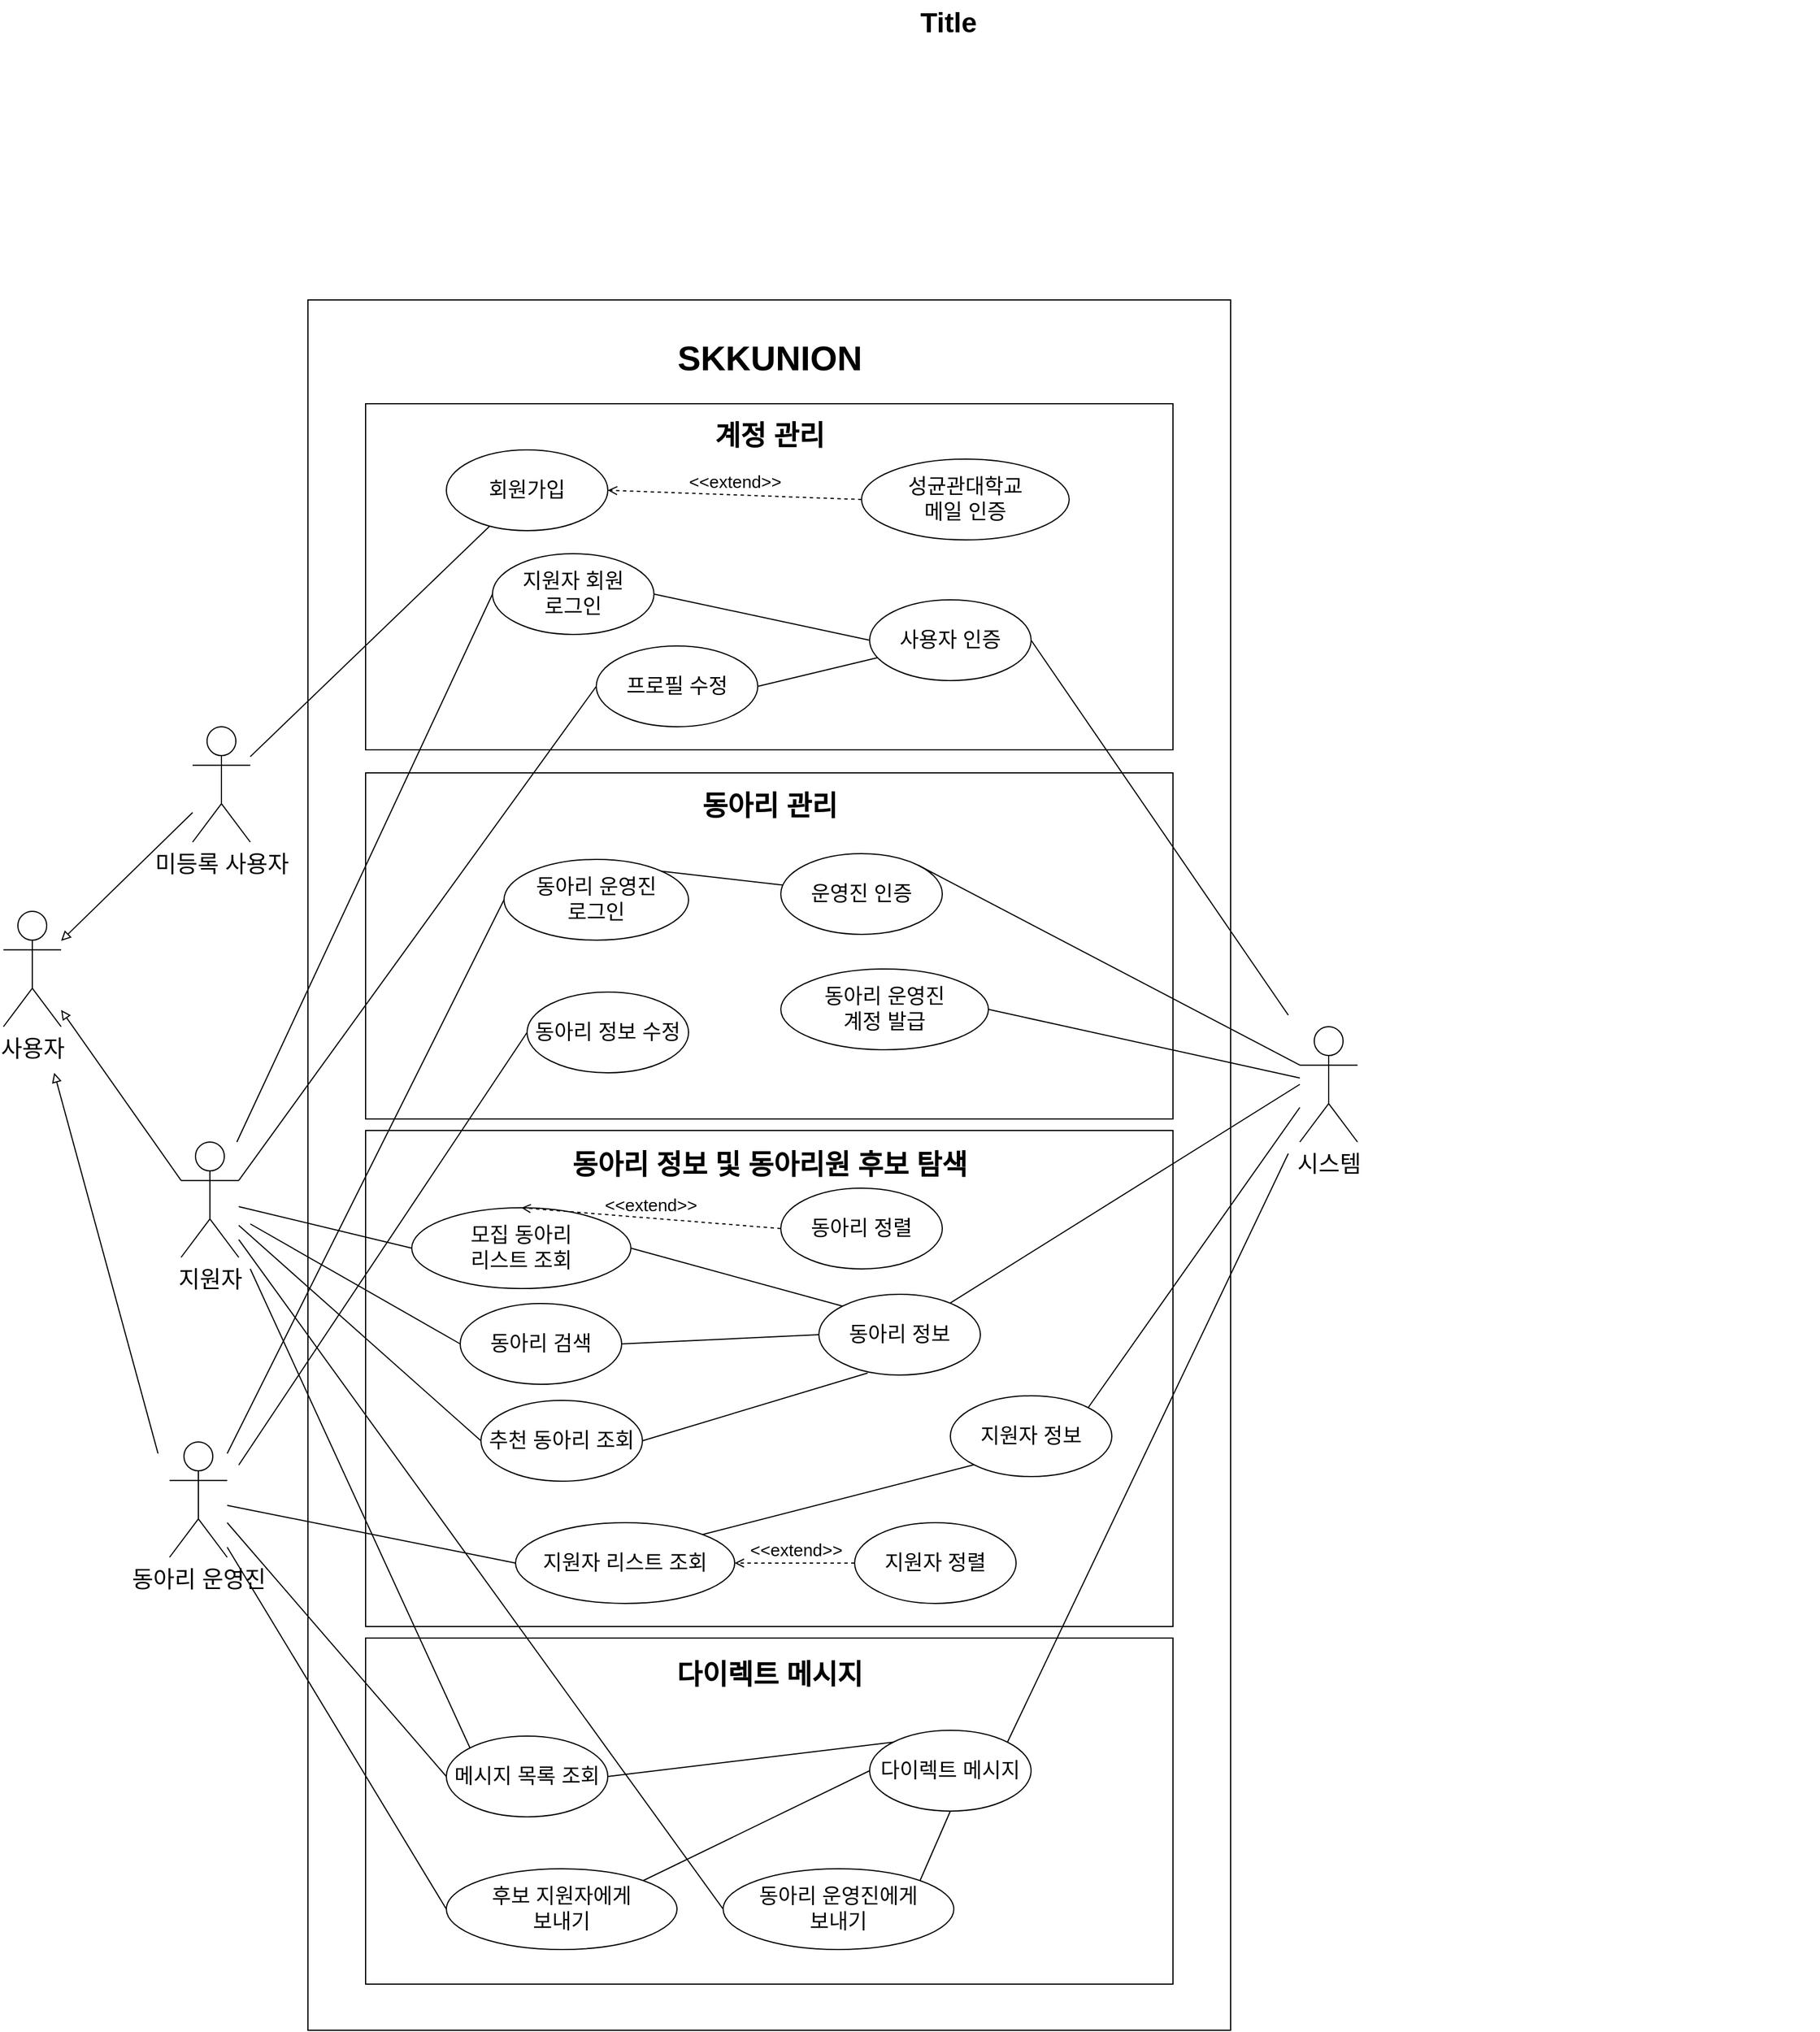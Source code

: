 <mxfile version="22.0.8" type="github">
  <diagram name="Page-1" id="929967ad-93f9-6ef4-fab6-5d389245f69c">
    <mxGraphModel dx="1865" dy="1189" grid="1" gridSize="10" guides="1" tooltips="1" connect="1" arrows="1" fold="1" page="1" pageScale="1.5" pageWidth="1169" pageHeight="826" background="none" math="0" shadow="0">
      <root>
        <mxCell id="0" style=";html=1;" />
        <mxCell id="1" style=";html=1;" parent="0" />
        <mxCell id="1672d66443f91eb5-23" value="Title" style="text;strokeColor=none;fillColor=none;html=1;fontSize=24;fontStyle=1;verticalAlign=middle;align=center;" parent="1" vertex="1">
          <mxGeometry x="120" y="40" width="1510" height="40" as="geometry" />
        </mxCell>
        <mxCell id="likXTlJJLtv1iGbb97qb-2" value="" style="rounded=0;whiteSpace=wrap;html=1;" vertex="1" parent="1">
          <mxGeometry x="320" y="300" width="800" height="1500" as="geometry" />
        </mxCell>
        <mxCell id="likXTlJJLtv1iGbb97qb-3" value="사용자" style="shape=umlActor;verticalLabelPosition=bottom;verticalAlign=top;html=1;fontSize=20;" vertex="1" parent="1">
          <mxGeometry x="56" y="830" width="50" height="100" as="geometry" />
        </mxCell>
        <mxCell id="likXTlJJLtv1iGbb97qb-4" value="지원자" style="shape=umlActor;verticalLabelPosition=bottom;verticalAlign=top;html=1;fontSize=20;" vertex="1" parent="1">
          <mxGeometry x="210" y="1030" width="50" height="100" as="geometry" />
        </mxCell>
        <mxCell id="likXTlJJLtv1iGbb97qb-6" value="동아리 운영진" style="shape=umlActor;verticalLabelPosition=bottom;verticalAlign=top;html=1;fontSize=20;" vertex="1" parent="1">
          <mxGeometry x="200" y="1290" width="50" height="100" as="geometry" />
        </mxCell>
        <mxCell id="likXTlJJLtv1iGbb97qb-7" value="" style="rounded=0;whiteSpace=wrap;html=1;imageWidth=24;imageHeight=24;" vertex="1" parent="1">
          <mxGeometry x="370" y="390" width="700" height="300" as="geometry" />
        </mxCell>
        <mxCell id="likXTlJJLtv1iGbb97qb-8" value="&lt;font style=&quot;font-size: 30px;&quot;&gt;SKKUNION&lt;/font&gt;" style="text;strokeColor=none;fillColor=none;html=1;fontSize=24;fontStyle=1;verticalAlign=middle;align=center;" vertex="1" parent="1">
          <mxGeometry x="670" y="330" width="100" height="40" as="geometry" />
        </mxCell>
        <mxCell id="likXTlJJLtv1iGbb97qb-9" value="계정 관리" style="text;strokeColor=none;fillColor=none;html=1;fontSize=24;fontStyle=1;verticalAlign=middle;align=center;" vertex="1" parent="1">
          <mxGeometry x="670" y="398" width="100" height="40" as="geometry" />
        </mxCell>
        <mxCell id="likXTlJJLtv1iGbb97qb-10" value="" style="rounded=0;whiteSpace=wrap;html=1;imageWidth=24;imageHeight=24;" vertex="1" parent="1">
          <mxGeometry x="370" y="710" width="700" height="300" as="geometry" />
        </mxCell>
        <mxCell id="likXTlJJLtv1iGbb97qb-11" value="동아리 관리" style="text;strokeColor=none;fillColor=none;html=1;fontSize=24;fontStyle=1;verticalAlign=middle;align=center;" vertex="1" parent="1">
          <mxGeometry x="670" y="719" width="100" height="40" as="geometry" />
        </mxCell>
        <mxCell id="likXTlJJLtv1iGbb97qb-12" value="" style="rounded=0;whiteSpace=wrap;html=1;imageWidth=24;imageHeight=24;" vertex="1" parent="1">
          <mxGeometry x="370" y="1020" width="700" height="430" as="geometry" />
        </mxCell>
        <mxCell id="likXTlJJLtv1iGbb97qb-14" value="" style="rounded=0;whiteSpace=wrap;html=1;imageWidth=24;imageHeight=24;" vertex="1" parent="1">
          <mxGeometry x="370" y="1460" width="700" height="300" as="geometry" />
        </mxCell>
        <mxCell id="likXTlJJLtv1iGbb97qb-19" value="회원가입" style="ellipse;whiteSpace=wrap;html=1;fontSize=18;" vertex="1" parent="1">
          <mxGeometry x="440" y="430" width="140" height="70" as="geometry" />
        </mxCell>
        <mxCell id="likXTlJJLtv1iGbb97qb-52" style="rounded=0;orthogonalLoop=1;jettySize=auto;html=1;exitX=1;exitY=0.5;exitDx=0;exitDy=0;entryX=0;entryY=0.5;entryDx=0;entryDy=0;endArrow=none;endFill=0;" edge="1" parent="1" source="likXTlJJLtv1iGbb97qb-20" target="likXTlJJLtv1iGbb97qb-51">
          <mxGeometry relative="1" as="geometry" />
        </mxCell>
        <mxCell id="likXTlJJLtv1iGbb97qb-20" value="지원자 회원&lt;br&gt;로그인" style="ellipse;whiteSpace=wrap;html=1;fontSize=18;" vertex="1" parent="1">
          <mxGeometry x="480" y="520" width="140" height="70" as="geometry" />
        </mxCell>
        <mxCell id="likXTlJJLtv1iGbb97qb-21" value="프로필 수정" style="ellipse;whiteSpace=wrap;html=1;fontSize=18;" vertex="1" parent="1">
          <mxGeometry x="570" y="600" width="140" height="70" as="geometry" />
        </mxCell>
        <mxCell id="likXTlJJLtv1iGbb97qb-22" value="성균관대학교&lt;br&gt;메일 인증" style="ellipse;whiteSpace=wrap;html=1;fontSize=18;" vertex="1" parent="1">
          <mxGeometry x="800" y="438" width="180" height="70" as="geometry" />
        </mxCell>
        <mxCell id="likXTlJJLtv1iGbb97qb-23" value="동아리 운영진&lt;br&gt;계정 발급" style="ellipse;whiteSpace=wrap;html=1;fontSize=18;" vertex="1" parent="1">
          <mxGeometry x="730" y="880" width="180" height="70" as="geometry" />
        </mxCell>
        <mxCell id="likXTlJJLtv1iGbb97qb-24" value="동아리 운영진&lt;br&gt;로그인" style="ellipse;whiteSpace=wrap;html=1;fontSize=18;" vertex="1" parent="1">
          <mxGeometry x="490" y="785" width="160" height="70" as="geometry" />
        </mxCell>
        <mxCell id="likXTlJJLtv1iGbb97qb-25" value="동아리 정보 수정" style="ellipse;whiteSpace=wrap;html=1;fontSize=18;" vertex="1" parent="1">
          <mxGeometry x="510" y="900" width="140" height="70" as="geometry" />
        </mxCell>
        <mxCell id="likXTlJJLtv1iGbb97qb-26" value="모집 동아리&lt;br&gt;리스트 조회" style="ellipse;whiteSpace=wrap;html=1;fontSize=18;" vertex="1" parent="1">
          <mxGeometry x="410" y="1087" width="190" height="70" as="geometry" />
        </mxCell>
        <mxCell id="likXTlJJLtv1iGbb97qb-27" value="지원자 리스트 조회" style="ellipse;whiteSpace=wrap;html=1;fontSize=18;" vertex="1" parent="1">
          <mxGeometry x="500" y="1360" width="190" height="70" as="geometry" />
        </mxCell>
        <mxCell id="likXTlJJLtv1iGbb97qb-28" value="추천 동아리 조회" style="ellipse;whiteSpace=wrap;html=1;fontSize=18;" vertex="1" parent="1">
          <mxGeometry x="470" y="1254" width="140" height="70" as="geometry" />
        </mxCell>
        <mxCell id="likXTlJJLtv1iGbb97qb-29" value="동아리 운영진에게&lt;br&gt;보내기" style="ellipse;whiteSpace=wrap;html=1;fontSize=18;" vertex="1" parent="1">
          <mxGeometry x="680" y="1660" width="200" height="70" as="geometry" />
        </mxCell>
        <mxCell id="likXTlJJLtv1iGbb97qb-30" value="후보 지원자에게&lt;br&gt;보내기" style="ellipse;whiteSpace=wrap;html=1;fontSize=18;" vertex="1" parent="1">
          <mxGeometry x="440" y="1660" width="200" height="70" as="geometry" />
        </mxCell>
        <mxCell id="likXTlJJLtv1iGbb97qb-31" value="메시지 목록 조회" style="ellipse;whiteSpace=wrap;html=1;fontSize=18;" vertex="1" parent="1">
          <mxGeometry x="440" y="1545" width="140" height="70" as="geometry" />
        </mxCell>
        <mxCell id="likXTlJJLtv1iGbb97qb-35" style="orthogonalLoop=1;jettySize=auto;html=1;strokeColor=default;rounded=0;endArrow=block;endFill=0;" edge="1" parent="1" source="likXTlJJLtv1iGbb97qb-34" target="likXTlJJLtv1iGbb97qb-3">
          <mxGeometry relative="1" as="geometry" />
        </mxCell>
        <mxCell id="likXTlJJLtv1iGbb97qb-34" value="미등록 사용자" style="shape=umlActor;verticalLabelPosition=bottom;verticalAlign=top;html=1;fontSize=20;" vertex="1" parent="1">
          <mxGeometry x="220" y="670" width="50" height="100" as="geometry" />
        </mxCell>
        <mxCell id="likXTlJJLtv1iGbb97qb-37" style="orthogonalLoop=1;jettySize=auto;html=1;strokeColor=default;rounded=0;endArrow=block;endFill=0;exitX=0;exitY=0.333;exitDx=0;exitDy=0;exitPerimeter=0;" edge="1" parent="1" source="likXTlJJLtv1iGbb97qb-4" target="likXTlJJLtv1iGbb97qb-3">
          <mxGeometry relative="1" as="geometry">
            <mxPoint x="360" y="604" as="sourcePoint" />
            <mxPoint x="210" y="610" as="targetPoint" />
          </mxGeometry>
        </mxCell>
        <mxCell id="likXTlJJLtv1iGbb97qb-38" style="orthogonalLoop=1;jettySize=auto;html=1;strokeColor=default;rounded=0;endArrow=block;endFill=0;" edge="1" parent="1">
          <mxGeometry relative="1" as="geometry">
            <mxPoint x="190" y="1300" as="sourcePoint" />
            <mxPoint x="100" y="970" as="targetPoint" />
          </mxGeometry>
        </mxCell>
        <mxCell id="likXTlJJLtv1iGbb97qb-39" value="시스템" style="shape=umlActor;verticalLabelPosition=bottom;verticalAlign=top;html=1;fontSize=20;" vertex="1" parent="1">
          <mxGeometry x="1180" y="930" width="50" height="100" as="geometry" />
        </mxCell>
        <mxCell id="likXTlJJLtv1iGbb97qb-43" style="rounded=0;orthogonalLoop=1;jettySize=auto;html=1;entryX=0;entryY=0.5;entryDx=0;entryDy=0;endArrow=none;endFill=0;" edge="1" parent="1" source="likXTlJJLtv1iGbb97qb-4" target="likXTlJJLtv1iGbb97qb-20">
          <mxGeometry relative="1" as="geometry" />
        </mxCell>
        <mxCell id="likXTlJJLtv1iGbb97qb-42" style="orthogonalLoop=1;jettySize=auto;html=1;strokeColor=default;rounded=0;endArrow=none;endFill=0;" edge="1" parent="1" source="likXTlJJLtv1iGbb97qb-19" target="likXTlJJLtv1iGbb97qb-34">
          <mxGeometry relative="1" as="geometry">
            <mxPoint x="500" y="450" as="sourcePoint" />
            <mxPoint x="330" y="492" as="targetPoint" />
          </mxGeometry>
        </mxCell>
        <mxCell id="likXTlJJLtv1iGbb97qb-47" value="&amp;lt;&amp;lt;extend&amp;gt;&amp;gt;" style="html=1;verticalAlign=bottom;labelBackgroundColor=none;endArrow=open;endFill=0;dashed=1;rounded=0;exitX=0;exitY=0.5;exitDx=0;exitDy=0;entryX=1;entryY=0.5;entryDx=0;entryDy=0;fontSize=15;" edge="1" parent="1" source="likXTlJJLtv1iGbb97qb-22" target="likXTlJJLtv1iGbb97qb-19">
          <mxGeometry x="0.0" width="160" relative="1" as="geometry">
            <mxPoint x="440" y="680" as="sourcePoint" />
            <mxPoint x="600" y="680" as="targetPoint" />
            <mxPoint as="offset" />
          </mxGeometry>
        </mxCell>
        <mxCell id="likXTlJJLtv1iGbb97qb-49" value="" style="html=1;endArrow=none;elbow=vertical;rounded=0;entryX=0;entryY=0.5;entryDx=0;entryDy=0;exitX=1;exitY=0.333;exitDx=0;exitDy=0;exitPerimeter=0;" edge="1" parent="1" source="likXTlJJLtv1iGbb97qb-4" target="likXTlJJLtv1iGbb97qb-21">
          <mxGeometry width="160" relative="1" as="geometry">
            <mxPoint x="290" y="920" as="sourcePoint" />
            <mxPoint x="600" y="680" as="targetPoint" />
          </mxGeometry>
        </mxCell>
        <mxCell id="likXTlJJLtv1iGbb97qb-50" value="" style="html=1;endArrow=none;elbow=vertical;rounded=0;exitX=1;exitY=0.5;exitDx=0;exitDy=0;" edge="1" parent="1" source="likXTlJJLtv1iGbb97qb-51">
          <mxGeometry width="160" relative="1" as="geometry">
            <mxPoint x="294" y="707" as="sourcePoint" />
            <mxPoint x="1170" y="920" as="targetPoint" />
          </mxGeometry>
        </mxCell>
        <mxCell id="likXTlJJLtv1iGbb97qb-51" value="사용자 인증" style="ellipse;whiteSpace=wrap;html=1;fontSize=18;" vertex="1" parent="1">
          <mxGeometry x="807" y="560" width="140" height="70" as="geometry" />
        </mxCell>
        <mxCell id="likXTlJJLtv1iGbb97qb-53" style="rounded=0;orthogonalLoop=1;jettySize=auto;html=1;exitX=1;exitY=0.5;exitDx=0;exitDy=0;endArrow=none;endFill=0;" edge="1" parent="1" source="likXTlJJLtv1iGbb97qb-21" target="likXTlJJLtv1iGbb97qb-51">
          <mxGeometry relative="1" as="geometry">
            <mxPoint x="660" y="575" as="sourcePoint" />
            <mxPoint x="730" y="605" as="targetPoint" />
          </mxGeometry>
        </mxCell>
        <mxCell id="likXTlJJLtv1iGbb97qb-54" value="운영진 인증" style="ellipse;whiteSpace=wrap;html=1;fontSize=18;" vertex="1" parent="1">
          <mxGeometry x="730" y="780" width="140" height="70" as="geometry" />
        </mxCell>
        <mxCell id="likXTlJJLtv1iGbb97qb-55" value="" style="html=1;endArrow=none;elbow=vertical;rounded=0;entryX=0;entryY=0.5;entryDx=0;entryDy=0;" edge="1" parent="1" target="likXTlJJLtv1iGbb97qb-24">
          <mxGeometry width="160" relative="1" as="geometry">
            <mxPoint x="250" y="1300" as="sourcePoint" />
            <mxPoint x="530" y="665" as="targetPoint" />
          </mxGeometry>
        </mxCell>
        <mxCell id="likXTlJJLtv1iGbb97qb-56" value="" style="html=1;endArrow=none;elbow=vertical;rounded=0;exitX=1;exitY=0;exitDx=0;exitDy=0;" edge="1" parent="1" source="likXTlJJLtv1iGbb97qb-24" target="likXTlJJLtv1iGbb97qb-54">
          <mxGeometry width="160" relative="1" as="geometry">
            <mxPoint x="290" y="850" as="sourcePoint" />
            <mxPoint x="520" y="860" as="targetPoint" />
          </mxGeometry>
        </mxCell>
        <mxCell id="likXTlJJLtv1iGbb97qb-57" value="" style="html=1;endArrow=none;elbow=vertical;rounded=0;entryX=0;entryY=0.5;entryDx=0;entryDy=0;" edge="1" parent="1" target="likXTlJJLtv1iGbb97qb-25">
          <mxGeometry width="160" relative="1" as="geometry">
            <mxPoint x="260" y="1310" as="sourcePoint" />
            <mxPoint x="520" y="860" as="targetPoint" />
          </mxGeometry>
        </mxCell>
        <mxCell id="likXTlJJLtv1iGbb97qb-58" value="" style="html=1;endArrow=none;elbow=vertical;rounded=0;exitX=1;exitY=0.5;exitDx=0;exitDy=0;" edge="1" parent="1" source="likXTlJJLtv1iGbb97qb-23" target="likXTlJJLtv1iGbb97qb-39">
          <mxGeometry width="160" relative="1" as="geometry">
            <mxPoint x="870" y="605" as="sourcePoint" />
            <mxPoint x="988" y="656" as="targetPoint" />
          </mxGeometry>
        </mxCell>
        <mxCell id="likXTlJJLtv1iGbb97qb-59" value="" style="html=1;endArrow=none;elbow=vertical;rounded=0;entryX=0;entryY=0.333;entryDx=0;entryDy=0;exitX=1;exitY=0;exitDx=0;exitDy=0;entryPerimeter=0;" edge="1" parent="1" source="likXTlJJLtv1iGbb97qb-54" target="likXTlJJLtv1iGbb97qb-39">
          <mxGeometry width="160" relative="1" as="geometry">
            <mxPoint x="870" y="605" as="sourcePoint" />
            <mxPoint x="988" y="656" as="targetPoint" />
          </mxGeometry>
        </mxCell>
        <mxCell id="likXTlJJLtv1iGbb97qb-61" value="동아리 정렬" style="ellipse;whiteSpace=wrap;html=1;fontSize=18;" vertex="1" parent="1">
          <mxGeometry x="730" y="1070" width="140" height="70" as="geometry" />
        </mxCell>
        <mxCell id="likXTlJJLtv1iGbb97qb-62" value="지원자 정렬" style="ellipse;whiteSpace=wrap;html=1;fontSize=18;" vertex="1" parent="1">
          <mxGeometry x="794" y="1360" width="140" height="70" as="geometry" />
        </mxCell>
        <mxCell id="likXTlJJLtv1iGbb97qb-64" value="" style="html=1;endArrow=none;elbow=vertical;rounded=0;entryX=0;entryY=0.5;entryDx=0;entryDy=0;" edge="1" parent="1" source="likXTlJJLtv1iGbb97qb-4" target="likXTlJJLtv1iGbb97qb-26">
          <mxGeometry width="160" relative="1" as="geometry">
            <mxPoint x="300" y="940" as="sourcePoint" />
            <mxPoint x="530" y="665" as="targetPoint" />
          </mxGeometry>
        </mxCell>
        <mxCell id="likXTlJJLtv1iGbb97qb-65" value="" style="html=1;endArrow=none;elbow=vertical;rounded=0;entryX=0;entryY=0.5;entryDx=0;entryDy=0;" edge="1" parent="1" source="likXTlJJLtv1iGbb97qb-4" target="likXTlJJLtv1iGbb97qb-28">
          <mxGeometry width="160" relative="1" as="geometry">
            <mxPoint x="290" y="980" as="sourcePoint" />
            <mxPoint x="540" y="1135" as="targetPoint" />
          </mxGeometry>
        </mxCell>
        <mxCell id="likXTlJJLtv1iGbb97qb-67" value="" style="html=1;endArrow=none;elbow=vertical;rounded=0;entryX=0;entryY=0.5;entryDx=0;entryDy=0;" edge="1" parent="1" source="likXTlJJLtv1iGbb97qb-6" target="likXTlJJLtv1iGbb97qb-27">
          <mxGeometry width="160" relative="1" as="geometry">
            <mxPoint x="290" y="1091" as="sourcePoint" />
            <mxPoint x="520" y="945" as="targetPoint" />
          </mxGeometry>
        </mxCell>
        <mxCell id="likXTlJJLtv1iGbb97qb-70" value="&amp;lt;&amp;lt;extend&amp;gt;&amp;gt;" style="html=1;verticalAlign=bottom;labelBackgroundColor=none;endArrow=open;endFill=0;dashed=1;rounded=0;exitX=0;exitY=0.5;exitDx=0;exitDy=0;entryX=0.5;entryY=0;entryDx=0;entryDy=0;fontSize=15;" edge="1" parent="1" source="likXTlJJLtv1iGbb97qb-61" target="likXTlJJLtv1iGbb97qb-26">
          <mxGeometry x="0.0" width="160" relative="1" as="geometry">
            <mxPoint x="720" y="900" as="sourcePoint" />
            <mxPoint x="620" y="880" as="targetPoint" />
            <mxPoint as="offset" />
          </mxGeometry>
        </mxCell>
        <mxCell id="likXTlJJLtv1iGbb97qb-71" value="&amp;lt;&amp;lt;extend&amp;gt;&amp;gt;" style="html=1;verticalAlign=bottom;labelBackgroundColor=none;endArrow=open;endFill=0;dashed=1;rounded=0;exitX=0;exitY=0.5;exitDx=0;exitDy=0;entryX=1;entryY=0.5;entryDx=0;entryDy=0;fontSize=15;" edge="1" parent="1" source="likXTlJJLtv1iGbb97qb-62" target="likXTlJJLtv1iGbb97qb-27">
          <mxGeometry x="-0.005" width="160" relative="1" as="geometry">
            <mxPoint x="770" y="1115" as="sourcePoint" />
            <mxPoint x="680" y="1135" as="targetPoint" />
            <mxPoint as="offset" />
          </mxGeometry>
        </mxCell>
        <mxCell id="likXTlJJLtv1iGbb97qb-72" value="" style="html=1;endArrow=none;elbow=vertical;rounded=0;entryX=0;entryY=0.5;entryDx=0;entryDy=0;" edge="1" parent="1" target="likXTlJJLtv1iGbb97qb-31">
          <mxGeometry width="160" relative="1" as="geometry">
            <mxPoint x="250" y="1360" as="sourcePoint" />
            <mxPoint x="540" y="1295" as="targetPoint" />
          </mxGeometry>
        </mxCell>
        <mxCell id="likXTlJJLtv1iGbb97qb-73" value="" style="html=1;endArrow=none;elbow=vertical;rounded=0;entryX=0;entryY=0;entryDx=0;entryDy=0;" edge="1" parent="1" target="likXTlJJLtv1iGbb97qb-31">
          <mxGeometry width="160" relative="1" as="geometry">
            <mxPoint x="270" y="1140" as="sourcePoint" />
            <mxPoint x="520" y="1465" as="targetPoint" />
          </mxGeometry>
        </mxCell>
        <mxCell id="likXTlJJLtv1iGbb97qb-74" value="" style="html=1;endArrow=none;elbow=vertical;rounded=0;entryX=0;entryY=0.5;entryDx=0;entryDy=0;" edge="1" parent="1" source="likXTlJJLtv1iGbb97qb-4" target="likXTlJJLtv1iGbb97qb-29">
          <mxGeometry width="160" relative="1" as="geometry">
            <mxPoint x="280" y="970" as="sourcePoint" />
            <mxPoint x="541" y="1440" as="targetPoint" />
          </mxGeometry>
        </mxCell>
        <mxCell id="likXTlJJLtv1iGbb97qb-75" value="" style="html=1;endArrow=none;elbow=vertical;rounded=0;entryX=0;entryY=0.5;entryDx=0;entryDy=0;" edge="1" parent="1" source="likXTlJJLtv1iGbb97qb-6" target="likXTlJJLtv1iGbb97qb-30">
          <mxGeometry width="160" relative="1" as="geometry">
            <mxPoint x="240" y="1147" as="sourcePoint" />
            <mxPoint x="520" y="1465" as="targetPoint" />
          </mxGeometry>
        </mxCell>
        <mxCell id="likXTlJJLtv1iGbb97qb-76" value="동아리 검색" style="ellipse;whiteSpace=wrap;html=1;fontSize=18;" vertex="1" parent="1">
          <mxGeometry x="452" y="1170" width="140" height="70" as="geometry" />
        </mxCell>
        <mxCell id="likXTlJJLtv1iGbb97qb-13" value="동아리 정보 및 동아리원 후보 탐색" style="text;strokeColor=none;fillColor=none;html=1;fontSize=24;fontStyle=1;verticalAlign=middle;align=center;" vertex="1" parent="1">
          <mxGeometry x="670" y="1030" width="100" height="40" as="geometry" />
        </mxCell>
        <mxCell id="likXTlJJLtv1iGbb97qb-15" value="다이렉트 메시지" style="text;strokeColor=none;fillColor=none;html=1;fontSize=24;fontStyle=1;verticalAlign=middle;align=center;" vertex="1" parent="1">
          <mxGeometry x="670" y="1472" width="100" height="40" as="geometry" />
        </mxCell>
        <mxCell id="likXTlJJLtv1iGbb97qb-82" value="동아리 정보&lt;br style=&quot;font-size: 18px;&quot;&gt;" style="ellipse;whiteSpace=wrap;html=1;fontSize=18;" vertex="1" parent="1">
          <mxGeometry x="763" y="1162" width="140" height="70" as="geometry" />
        </mxCell>
        <mxCell id="likXTlJJLtv1iGbb97qb-83" value="지원자 정보" style="ellipse;whiteSpace=wrap;html=1;fontSize=18;" vertex="1" parent="1">
          <mxGeometry x="877" y="1250" width="140" height="70" as="geometry" />
        </mxCell>
        <mxCell id="likXTlJJLtv1iGbb97qb-84" value="다이렉트 메시지" style="ellipse;whiteSpace=wrap;html=1;fontSize=18;" vertex="1" parent="1">
          <mxGeometry x="807" y="1540" width="140" height="70" as="geometry" />
        </mxCell>
        <mxCell id="likXTlJJLtv1iGbb97qb-85" value="" style="html=1;endArrow=none;elbow=vertical;rounded=0;entryX=1;entryY=0;entryDx=0;entryDy=0;" edge="1" parent="1" target="likXTlJJLtv1iGbb97qb-84">
          <mxGeometry width="160" relative="1" as="geometry">
            <mxPoint x="1170" y="1040" as="sourcePoint" />
            <mxPoint x="720" y="1675" as="targetPoint" />
          </mxGeometry>
        </mxCell>
        <mxCell id="likXTlJJLtv1iGbb97qb-86" value="" style="html=1;endArrow=none;elbow=vertical;rounded=0;entryX=0;entryY=0;entryDx=0;entryDy=0;exitX=1;exitY=0.5;exitDx=0;exitDy=0;" edge="1" parent="1" source="likXTlJJLtv1iGbb97qb-31" target="likXTlJJLtv1iGbb97qb-84">
          <mxGeometry width="160" relative="1" as="geometry">
            <mxPoint x="260" y="1370" as="sourcePoint" />
            <mxPoint x="500" y="1560" as="targetPoint" />
          </mxGeometry>
        </mxCell>
        <mxCell id="likXTlJJLtv1iGbb97qb-87" value="" style="html=1;endArrow=none;elbow=vertical;rounded=0;entryX=0;entryY=0.5;entryDx=0;entryDy=0;exitX=1;exitY=0;exitDx=0;exitDy=0;" edge="1" parent="1" source="likXTlJJLtv1iGbb97qb-30" target="likXTlJJLtv1iGbb97qb-84">
          <mxGeometry width="160" relative="1" as="geometry">
            <mxPoint x="640" y="1560" as="sourcePoint" />
            <mxPoint x="887" y="1550" as="targetPoint" />
          </mxGeometry>
        </mxCell>
        <mxCell id="likXTlJJLtv1iGbb97qb-88" value="" style="html=1;endArrow=none;elbow=vertical;rounded=0;entryX=0.5;entryY=1;entryDx=0;entryDy=0;exitX=1;exitY=0;exitDx=0;exitDy=0;" edge="1" parent="1" source="likXTlJJLtv1iGbb97qb-29" target="likXTlJJLtv1iGbb97qb-84">
          <mxGeometry width="160" relative="1" as="geometry">
            <mxPoint x="599" y="1660" as="sourcePoint" />
            <mxPoint x="817" y="1585" as="targetPoint" />
          </mxGeometry>
        </mxCell>
        <mxCell id="likXTlJJLtv1iGbb97qb-90" value="" style="html=1;endArrow=none;elbow=vertical;rounded=0;" edge="1" parent="1" target="likXTlJJLtv1iGbb97qb-82">
          <mxGeometry width="160" relative="1" as="geometry">
            <mxPoint x="1180" y="980" as="sourcePoint" />
            <mxPoint x="936" y="1560" as="targetPoint" />
          </mxGeometry>
        </mxCell>
        <mxCell id="likXTlJJLtv1iGbb97qb-91" value="" style="html=1;endArrow=none;elbow=vertical;rounded=0;entryX=1;entryY=0;entryDx=0;entryDy=0;" edge="1" parent="1" target="likXTlJJLtv1iGbb97qb-83">
          <mxGeometry width="160" relative="1" as="geometry">
            <mxPoint x="1180" y="1000" as="sourcePoint" />
            <mxPoint x="1013" y="1144" as="targetPoint" />
          </mxGeometry>
        </mxCell>
        <mxCell id="likXTlJJLtv1iGbb97qb-93" value="" style="html=1;endArrow=none;elbow=vertical;rounded=0;entryX=0;entryY=1;entryDx=0;entryDy=0;exitX=1;exitY=0;exitDx=0;exitDy=0;" edge="1" parent="1" source="likXTlJJLtv1iGbb97qb-27" target="likXTlJJLtv1iGbb97qb-83">
          <mxGeometry width="160" relative="1" as="geometry">
            <mxPoint x="270" y="1140" as="sourcePoint" />
            <mxPoint x="480" y="1284" as="targetPoint" />
          </mxGeometry>
        </mxCell>
        <mxCell id="likXTlJJLtv1iGbb97qb-94" value="" style="html=1;endArrow=none;elbow=vertical;rounded=0;entryX=0;entryY=0;entryDx=0;entryDy=0;exitX=1;exitY=0.5;exitDx=0;exitDy=0;" edge="1" parent="1" source="likXTlJJLtv1iGbb97qb-26" target="likXTlJJLtv1iGbb97qb-82">
          <mxGeometry width="160" relative="1" as="geometry">
            <mxPoint x="270" y="1101" as="sourcePoint" />
            <mxPoint x="420" y="1165" as="targetPoint" />
          </mxGeometry>
        </mxCell>
        <mxCell id="likXTlJJLtv1iGbb97qb-95" value="" style="html=1;endArrow=none;elbow=vertical;rounded=0;entryX=0.302;entryY=0.975;entryDx=0;entryDy=0;exitX=1;exitY=0.5;exitDx=0;exitDy=0;entryPerimeter=0;" edge="1" parent="1" source="likXTlJJLtv1iGbb97qb-28" target="likXTlJJLtv1iGbb97qb-82">
          <mxGeometry width="160" relative="1" as="geometry">
            <mxPoint x="529" y="1136" as="sourcePoint" />
            <mxPoint x="931" y="1150" as="targetPoint" />
          </mxGeometry>
        </mxCell>
        <mxCell id="likXTlJJLtv1iGbb97qb-98" value="" style="html=1;endArrow=none;elbow=vertical;rounded=0;entryX=0;entryY=0.5;entryDx=0;entryDy=0;exitX=1;exitY=0.5;exitDx=0;exitDy=0;" edge="1" parent="1" source="likXTlJJLtv1iGbb97qb-76" target="likXTlJJLtv1iGbb97qb-82">
          <mxGeometry width="160" relative="1" as="geometry">
            <mxPoint x="610" y="1165" as="sourcePoint" />
            <mxPoint x="904" y="1182" as="targetPoint" />
          </mxGeometry>
        </mxCell>
        <mxCell id="likXTlJJLtv1iGbb97qb-99" value="" style="html=1;endArrow=none;elbow=vertical;rounded=0;entryX=0;entryY=0.5;entryDx=0;entryDy=0;" edge="1" parent="1" target="likXTlJJLtv1iGbb97qb-76">
          <mxGeometry width="160" relative="1" as="geometry">
            <mxPoint x="270" y="1101" as="sourcePoint" />
            <mxPoint x="420" y="1165" as="targetPoint" />
          </mxGeometry>
        </mxCell>
      </root>
    </mxGraphModel>
  </diagram>
</mxfile>

